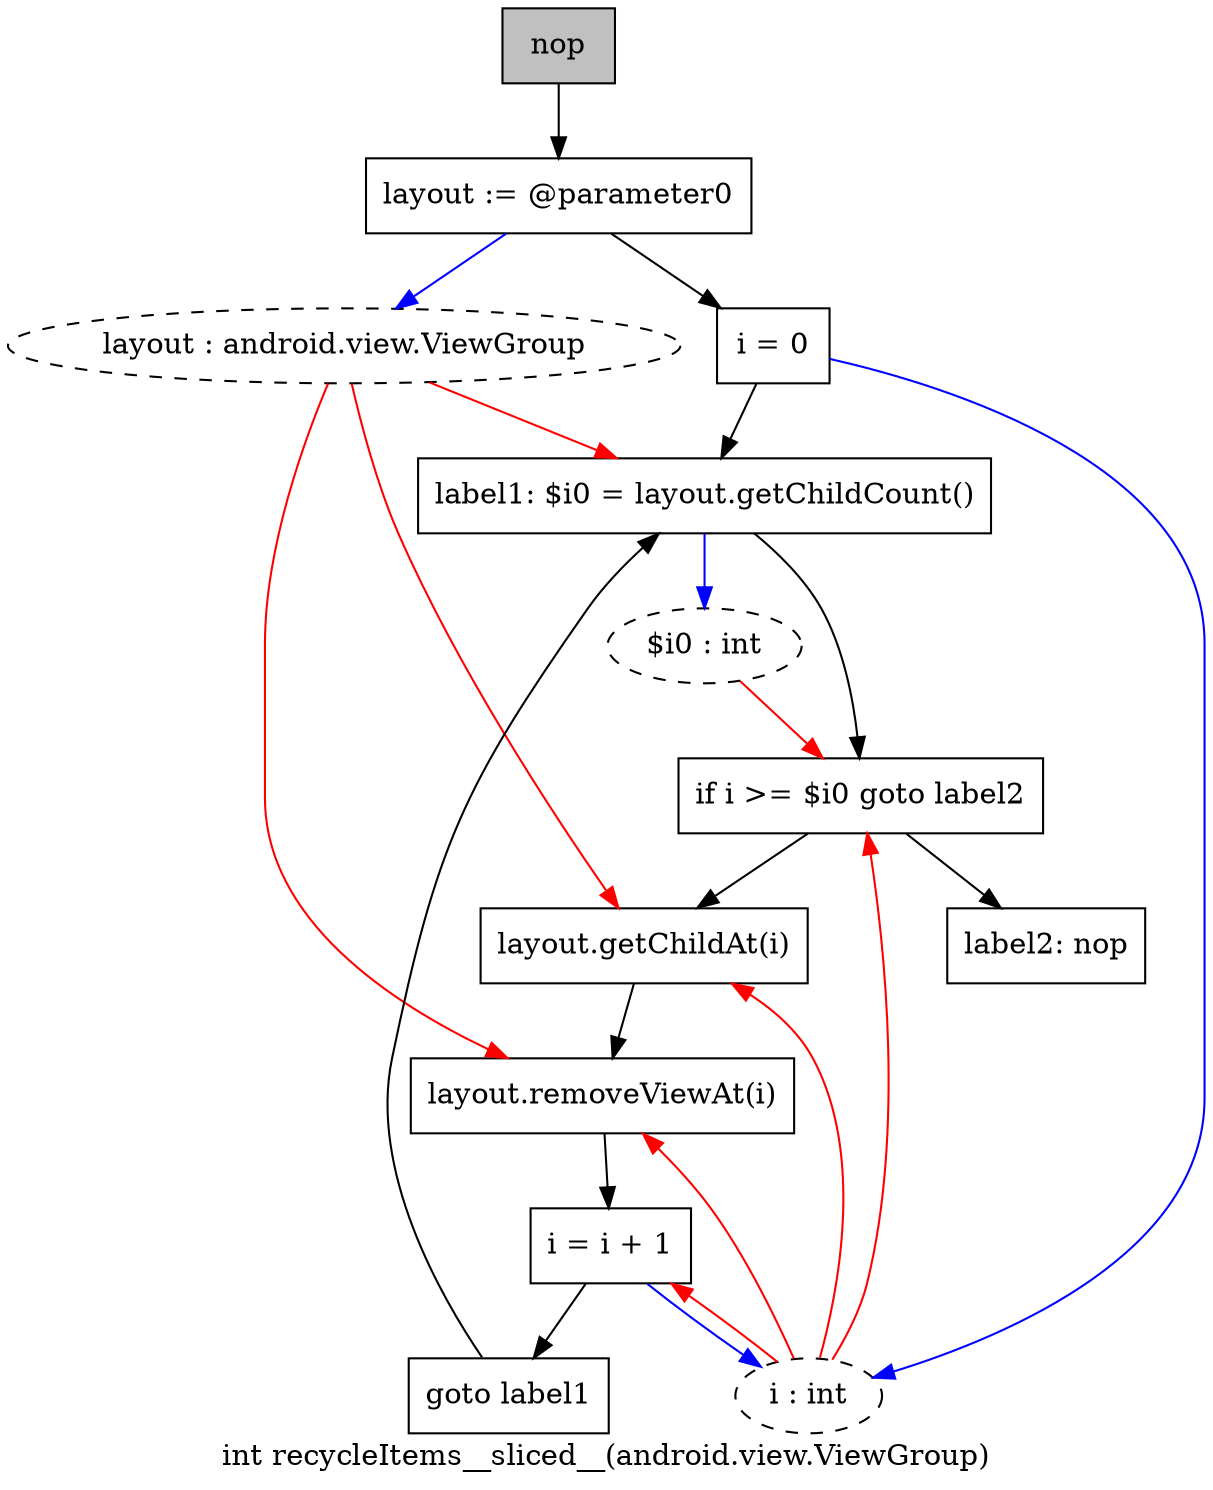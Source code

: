 digraph "int recycleItems__sliced__(android.view.ViewGroup)" {
    label="int recycleItems__sliced__(android.view.ViewGroup)";
    node [shape=box];
    "10" [style=dashed,shape=ellipse,label="layout : android.view.ViewGroup",];
    "11" [style=dashed,shape=ellipse,label="$i0 : int",];
    "12" [style=dashed,shape=ellipse,label="i : int",];
    "0" [style=filled,fillcolor=gray,label="nop",];
    "1" [label="layout := @parameter0",];
    "0"->"1";
    "2" [label="i = 0",];
    "1"->"2";
    "1"->"10" [color=blue,];
    "3" [label="label1: $i0 = layout.getChildCount()",];
    "2"->"3";
    "2"->"12" [color=blue,];
    "4" [label="if i >= $i0 goto label2",];
    "3"->"4";
    "3"->"11" [color=blue,];
    "5" [label="layout.getChildAt(i)",];
    "4"->"5";
    "9" [label="label2: nop",];
    "4"->"9";
    "6" [label="layout.removeViewAt(i)",];
    "5"->"6";
    "7" [label="i = i + 1",];
    "6"->"7";
    "8" [label="goto label1",];
    "7"->"8";
    "7"->"12" [color=blue,];
    "8"->"3";
    "10"->"3" [color=red,];
    "10"->"5" [color=red,];
    "10"->"6" [color=red,];
    "11"->"4" [color=red,];
    "12"->"4" [color=red,];
    "12"->"7" [color=red,];
    "12"->"5" [color=red,];
    "12"->"6" [color=red,];
}
